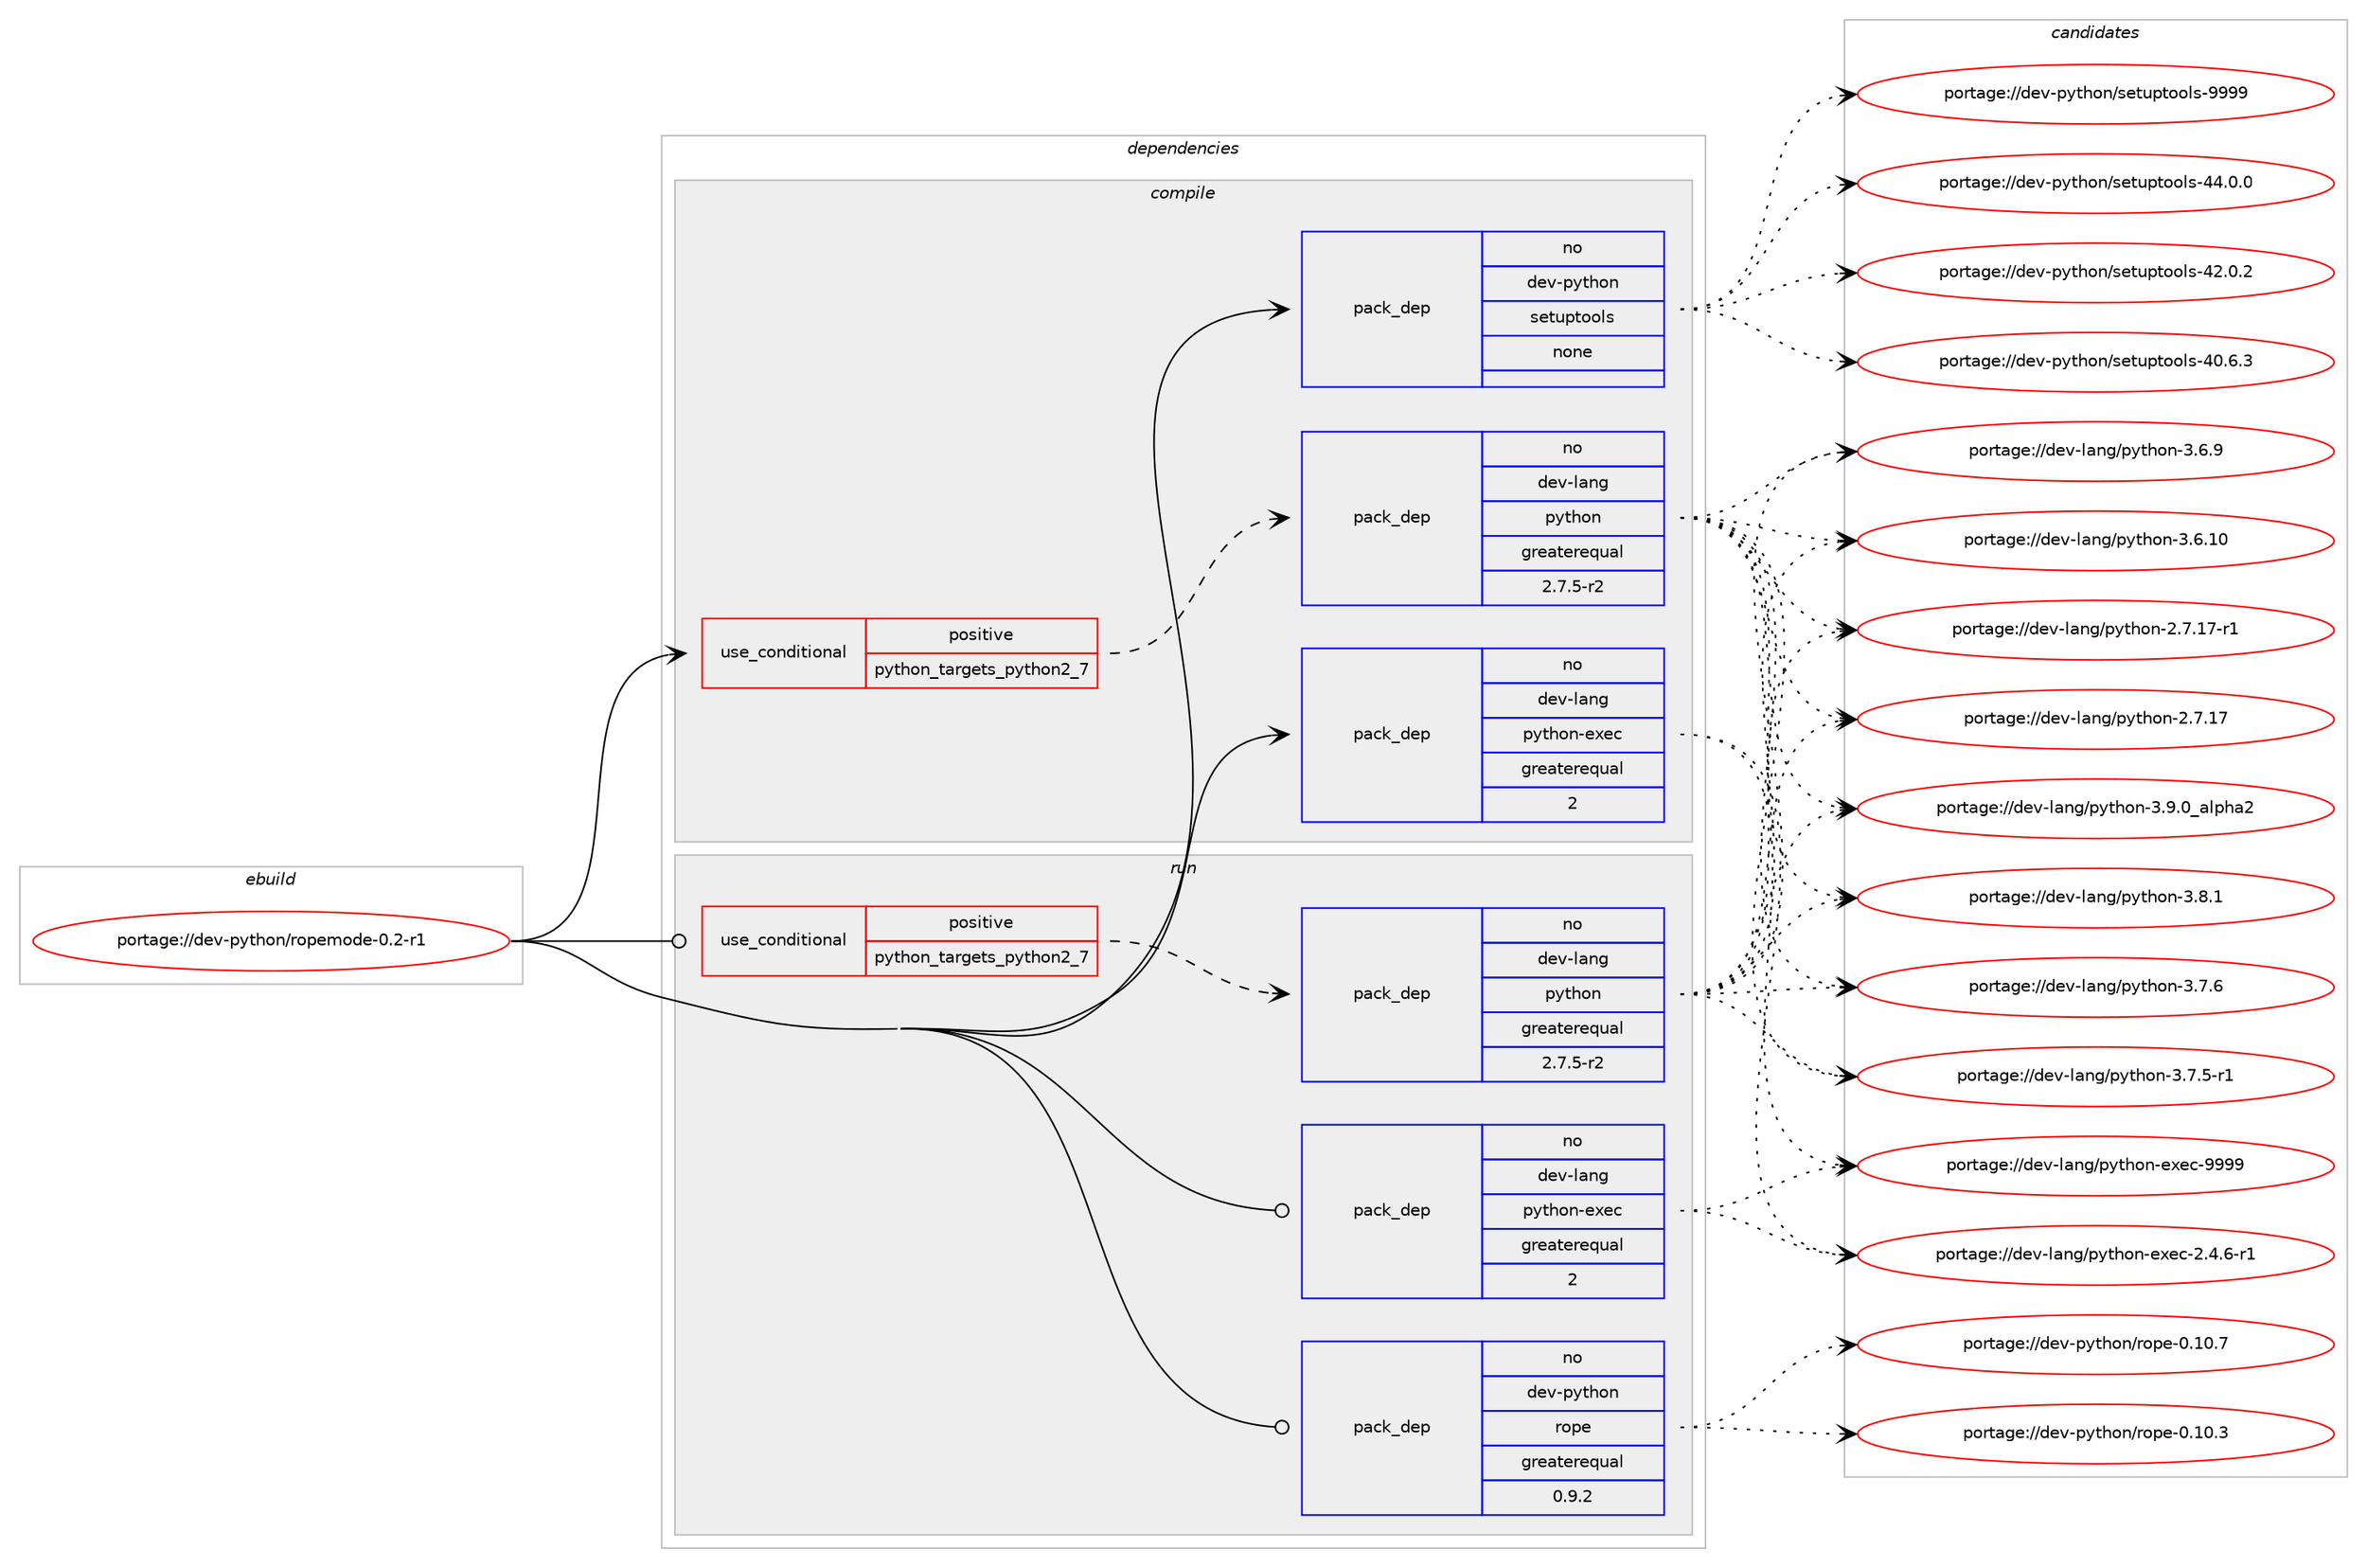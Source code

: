 digraph prolog {

# *************
# Graph options
# *************

newrank=true;
concentrate=true;
compound=true;
graph [rankdir=LR,fontname=Helvetica,fontsize=10,ranksep=1.5];#, ranksep=2.5, nodesep=0.2];
edge  [arrowhead=vee];
node  [fontname=Helvetica,fontsize=10];

# **********
# The ebuild
# **********

subgraph cluster_leftcol {
color=gray;
rank=same;
label=<<i>ebuild</i>>;
id [label="portage://dev-python/ropemode-0.2-r1", color=red, width=4, href="../dev-python/ropemode-0.2-r1.svg"];
}

# ****************
# The dependencies
# ****************

subgraph cluster_midcol {
color=gray;
label=<<i>dependencies</i>>;
subgraph cluster_compile {
fillcolor="#eeeeee";
style=filled;
label=<<i>compile</i>>;
subgraph cond106509 {
dependency427488 [label=<<TABLE BORDER="0" CELLBORDER="1" CELLSPACING="0" CELLPADDING="4"><TR><TD ROWSPAN="3" CELLPADDING="10">use_conditional</TD></TR><TR><TD>positive</TD></TR><TR><TD>python_targets_python2_7</TD></TR></TABLE>>, shape=none, color=red];
subgraph pack316081 {
dependency427489 [label=<<TABLE BORDER="0" CELLBORDER="1" CELLSPACING="0" CELLPADDING="4" WIDTH="220"><TR><TD ROWSPAN="6" CELLPADDING="30">pack_dep</TD></TR><TR><TD WIDTH="110">no</TD></TR><TR><TD>dev-lang</TD></TR><TR><TD>python</TD></TR><TR><TD>greaterequal</TD></TR><TR><TD>2.7.5-r2</TD></TR></TABLE>>, shape=none, color=blue];
}
dependency427488:e -> dependency427489:w [weight=20,style="dashed",arrowhead="vee"];
}
id:e -> dependency427488:w [weight=20,style="solid",arrowhead="vee"];
subgraph pack316082 {
dependency427490 [label=<<TABLE BORDER="0" CELLBORDER="1" CELLSPACING="0" CELLPADDING="4" WIDTH="220"><TR><TD ROWSPAN="6" CELLPADDING="30">pack_dep</TD></TR><TR><TD WIDTH="110">no</TD></TR><TR><TD>dev-lang</TD></TR><TR><TD>python-exec</TD></TR><TR><TD>greaterequal</TD></TR><TR><TD>2</TD></TR></TABLE>>, shape=none, color=blue];
}
id:e -> dependency427490:w [weight=20,style="solid",arrowhead="vee"];
subgraph pack316083 {
dependency427491 [label=<<TABLE BORDER="0" CELLBORDER="1" CELLSPACING="0" CELLPADDING="4" WIDTH="220"><TR><TD ROWSPAN="6" CELLPADDING="30">pack_dep</TD></TR><TR><TD WIDTH="110">no</TD></TR><TR><TD>dev-python</TD></TR><TR><TD>setuptools</TD></TR><TR><TD>none</TD></TR><TR><TD></TD></TR></TABLE>>, shape=none, color=blue];
}
id:e -> dependency427491:w [weight=20,style="solid",arrowhead="vee"];
}
subgraph cluster_compileandrun {
fillcolor="#eeeeee";
style=filled;
label=<<i>compile and run</i>>;
}
subgraph cluster_run {
fillcolor="#eeeeee";
style=filled;
label=<<i>run</i>>;
subgraph cond106510 {
dependency427492 [label=<<TABLE BORDER="0" CELLBORDER="1" CELLSPACING="0" CELLPADDING="4"><TR><TD ROWSPAN="3" CELLPADDING="10">use_conditional</TD></TR><TR><TD>positive</TD></TR><TR><TD>python_targets_python2_7</TD></TR></TABLE>>, shape=none, color=red];
subgraph pack316084 {
dependency427493 [label=<<TABLE BORDER="0" CELLBORDER="1" CELLSPACING="0" CELLPADDING="4" WIDTH="220"><TR><TD ROWSPAN="6" CELLPADDING="30">pack_dep</TD></TR><TR><TD WIDTH="110">no</TD></TR><TR><TD>dev-lang</TD></TR><TR><TD>python</TD></TR><TR><TD>greaterequal</TD></TR><TR><TD>2.7.5-r2</TD></TR></TABLE>>, shape=none, color=blue];
}
dependency427492:e -> dependency427493:w [weight=20,style="dashed",arrowhead="vee"];
}
id:e -> dependency427492:w [weight=20,style="solid",arrowhead="odot"];
subgraph pack316085 {
dependency427494 [label=<<TABLE BORDER="0" CELLBORDER="1" CELLSPACING="0" CELLPADDING="4" WIDTH="220"><TR><TD ROWSPAN="6" CELLPADDING="30">pack_dep</TD></TR><TR><TD WIDTH="110">no</TD></TR><TR><TD>dev-lang</TD></TR><TR><TD>python-exec</TD></TR><TR><TD>greaterequal</TD></TR><TR><TD>2</TD></TR></TABLE>>, shape=none, color=blue];
}
id:e -> dependency427494:w [weight=20,style="solid",arrowhead="odot"];
subgraph pack316086 {
dependency427495 [label=<<TABLE BORDER="0" CELLBORDER="1" CELLSPACING="0" CELLPADDING="4" WIDTH="220"><TR><TD ROWSPAN="6" CELLPADDING="30">pack_dep</TD></TR><TR><TD WIDTH="110">no</TD></TR><TR><TD>dev-python</TD></TR><TR><TD>rope</TD></TR><TR><TD>greaterequal</TD></TR><TR><TD>0.9.2</TD></TR></TABLE>>, shape=none, color=blue];
}
id:e -> dependency427495:w [weight=20,style="solid",arrowhead="odot"];
}
}

# **************
# The candidates
# **************

subgraph cluster_choices {
rank=same;
color=gray;
label=<<i>candidates</i>>;

subgraph choice316081 {
color=black;
nodesep=1;
choice10010111845108971101034711212111610411111045514657464895971081121049750 [label="portage://dev-lang/python-3.9.0_alpha2", color=red, width=4,href="../dev-lang/python-3.9.0_alpha2.svg"];
choice100101118451089711010347112121116104111110455146564649 [label="portage://dev-lang/python-3.8.1", color=red, width=4,href="../dev-lang/python-3.8.1.svg"];
choice100101118451089711010347112121116104111110455146554654 [label="portage://dev-lang/python-3.7.6", color=red, width=4,href="../dev-lang/python-3.7.6.svg"];
choice1001011184510897110103471121211161041111104551465546534511449 [label="portage://dev-lang/python-3.7.5-r1", color=red, width=4,href="../dev-lang/python-3.7.5-r1.svg"];
choice100101118451089711010347112121116104111110455146544657 [label="portage://dev-lang/python-3.6.9", color=red, width=4,href="../dev-lang/python-3.6.9.svg"];
choice10010111845108971101034711212111610411111045514654464948 [label="portage://dev-lang/python-3.6.10", color=red, width=4,href="../dev-lang/python-3.6.10.svg"];
choice100101118451089711010347112121116104111110455046554649554511449 [label="portage://dev-lang/python-2.7.17-r1", color=red, width=4,href="../dev-lang/python-2.7.17-r1.svg"];
choice10010111845108971101034711212111610411111045504655464955 [label="portage://dev-lang/python-2.7.17", color=red, width=4,href="../dev-lang/python-2.7.17.svg"];
dependency427489:e -> choice10010111845108971101034711212111610411111045514657464895971081121049750:w [style=dotted,weight="100"];
dependency427489:e -> choice100101118451089711010347112121116104111110455146564649:w [style=dotted,weight="100"];
dependency427489:e -> choice100101118451089711010347112121116104111110455146554654:w [style=dotted,weight="100"];
dependency427489:e -> choice1001011184510897110103471121211161041111104551465546534511449:w [style=dotted,weight="100"];
dependency427489:e -> choice100101118451089711010347112121116104111110455146544657:w [style=dotted,weight="100"];
dependency427489:e -> choice10010111845108971101034711212111610411111045514654464948:w [style=dotted,weight="100"];
dependency427489:e -> choice100101118451089711010347112121116104111110455046554649554511449:w [style=dotted,weight="100"];
dependency427489:e -> choice10010111845108971101034711212111610411111045504655464955:w [style=dotted,weight="100"];
}
subgraph choice316082 {
color=black;
nodesep=1;
choice10010111845108971101034711212111610411111045101120101994557575757 [label="portage://dev-lang/python-exec-9999", color=red, width=4,href="../dev-lang/python-exec-9999.svg"];
choice10010111845108971101034711212111610411111045101120101994550465246544511449 [label="portage://dev-lang/python-exec-2.4.6-r1", color=red, width=4,href="../dev-lang/python-exec-2.4.6-r1.svg"];
dependency427490:e -> choice10010111845108971101034711212111610411111045101120101994557575757:w [style=dotted,weight="100"];
dependency427490:e -> choice10010111845108971101034711212111610411111045101120101994550465246544511449:w [style=dotted,weight="100"];
}
subgraph choice316083 {
color=black;
nodesep=1;
choice10010111845112121116104111110471151011161171121161111111081154557575757 [label="portage://dev-python/setuptools-9999", color=red, width=4,href="../dev-python/setuptools-9999.svg"];
choice100101118451121211161041111104711510111611711211611111110811545525246484648 [label="portage://dev-python/setuptools-44.0.0", color=red, width=4,href="../dev-python/setuptools-44.0.0.svg"];
choice100101118451121211161041111104711510111611711211611111110811545525046484650 [label="portage://dev-python/setuptools-42.0.2", color=red, width=4,href="../dev-python/setuptools-42.0.2.svg"];
choice100101118451121211161041111104711510111611711211611111110811545524846544651 [label="portage://dev-python/setuptools-40.6.3", color=red, width=4,href="../dev-python/setuptools-40.6.3.svg"];
dependency427491:e -> choice10010111845112121116104111110471151011161171121161111111081154557575757:w [style=dotted,weight="100"];
dependency427491:e -> choice100101118451121211161041111104711510111611711211611111110811545525246484648:w [style=dotted,weight="100"];
dependency427491:e -> choice100101118451121211161041111104711510111611711211611111110811545525046484650:w [style=dotted,weight="100"];
dependency427491:e -> choice100101118451121211161041111104711510111611711211611111110811545524846544651:w [style=dotted,weight="100"];
}
subgraph choice316084 {
color=black;
nodesep=1;
choice10010111845108971101034711212111610411111045514657464895971081121049750 [label="portage://dev-lang/python-3.9.0_alpha2", color=red, width=4,href="../dev-lang/python-3.9.0_alpha2.svg"];
choice100101118451089711010347112121116104111110455146564649 [label="portage://dev-lang/python-3.8.1", color=red, width=4,href="../dev-lang/python-3.8.1.svg"];
choice100101118451089711010347112121116104111110455146554654 [label="portage://dev-lang/python-3.7.6", color=red, width=4,href="../dev-lang/python-3.7.6.svg"];
choice1001011184510897110103471121211161041111104551465546534511449 [label="portage://dev-lang/python-3.7.5-r1", color=red, width=4,href="../dev-lang/python-3.7.5-r1.svg"];
choice100101118451089711010347112121116104111110455146544657 [label="portage://dev-lang/python-3.6.9", color=red, width=4,href="../dev-lang/python-3.6.9.svg"];
choice10010111845108971101034711212111610411111045514654464948 [label="portage://dev-lang/python-3.6.10", color=red, width=4,href="../dev-lang/python-3.6.10.svg"];
choice100101118451089711010347112121116104111110455046554649554511449 [label="portage://dev-lang/python-2.7.17-r1", color=red, width=4,href="../dev-lang/python-2.7.17-r1.svg"];
choice10010111845108971101034711212111610411111045504655464955 [label="portage://dev-lang/python-2.7.17", color=red, width=4,href="../dev-lang/python-2.7.17.svg"];
dependency427493:e -> choice10010111845108971101034711212111610411111045514657464895971081121049750:w [style=dotted,weight="100"];
dependency427493:e -> choice100101118451089711010347112121116104111110455146564649:w [style=dotted,weight="100"];
dependency427493:e -> choice100101118451089711010347112121116104111110455146554654:w [style=dotted,weight="100"];
dependency427493:e -> choice1001011184510897110103471121211161041111104551465546534511449:w [style=dotted,weight="100"];
dependency427493:e -> choice100101118451089711010347112121116104111110455146544657:w [style=dotted,weight="100"];
dependency427493:e -> choice10010111845108971101034711212111610411111045514654464948:w [style=dotted,weight="100"];
dependency427493:e -> choice100101118451089711010347112121116104111110455046554649554511449:w [style=dotted,weight="100"];
dependency427493:e -> choice10010111845108971101034711212111610411111045504655464955:w [style=dotted,weight="100"];
}
subgraph choice316085 {
color=black;
nodesep=1;
choice10010111845108971101034711212111610411111045101120101994557575757 [label="portage://dev-lang/python-exec-9999", color=red, width=4,href="../dev-lang/python-exec-9999.svg"];
choice10010111845108971101034711212111610411111045101120101994550465246544511449 [label="portage://dev-lang/python-exec-2.4.6-r1", color=red, width=4,href="../dev-lang/python-exec-2.4.6-r1.svg"];
dependency427494:e -> choice10010111845108971101034711212111610411111045101120101994557575757:w [style=dotted,weight="100"];
dependency427494:e -> choice10010111845108971101034711212111610411111045101120101994550465246544511449:w [style=dotted,weight="100"];
}
subgraph choice316086 {
color=black;
nodesep=1;
choice100101118451121211161041111104711411111210145484649484655 [label="portage://dev-python/rope-0.10.7", color=red, width=4,href="../dev-python/rope-0.10.7.svg"];
choice100101118451121211161041111104711411111210145484649484651 [label="portage://dev-python/rope-0.10.3", color=red, width=4,href="../dev-python/rope-0.10.3.svg"];
dependency427495:e -> choice100101118451121211161041111104711411111210145484649484655:w [style=dotted,weight="100"];
dependency427495:e -> choice100101118451121211161041111104711411111210145484649484651:w [style=dotted,weight="100"];
}
}

}
